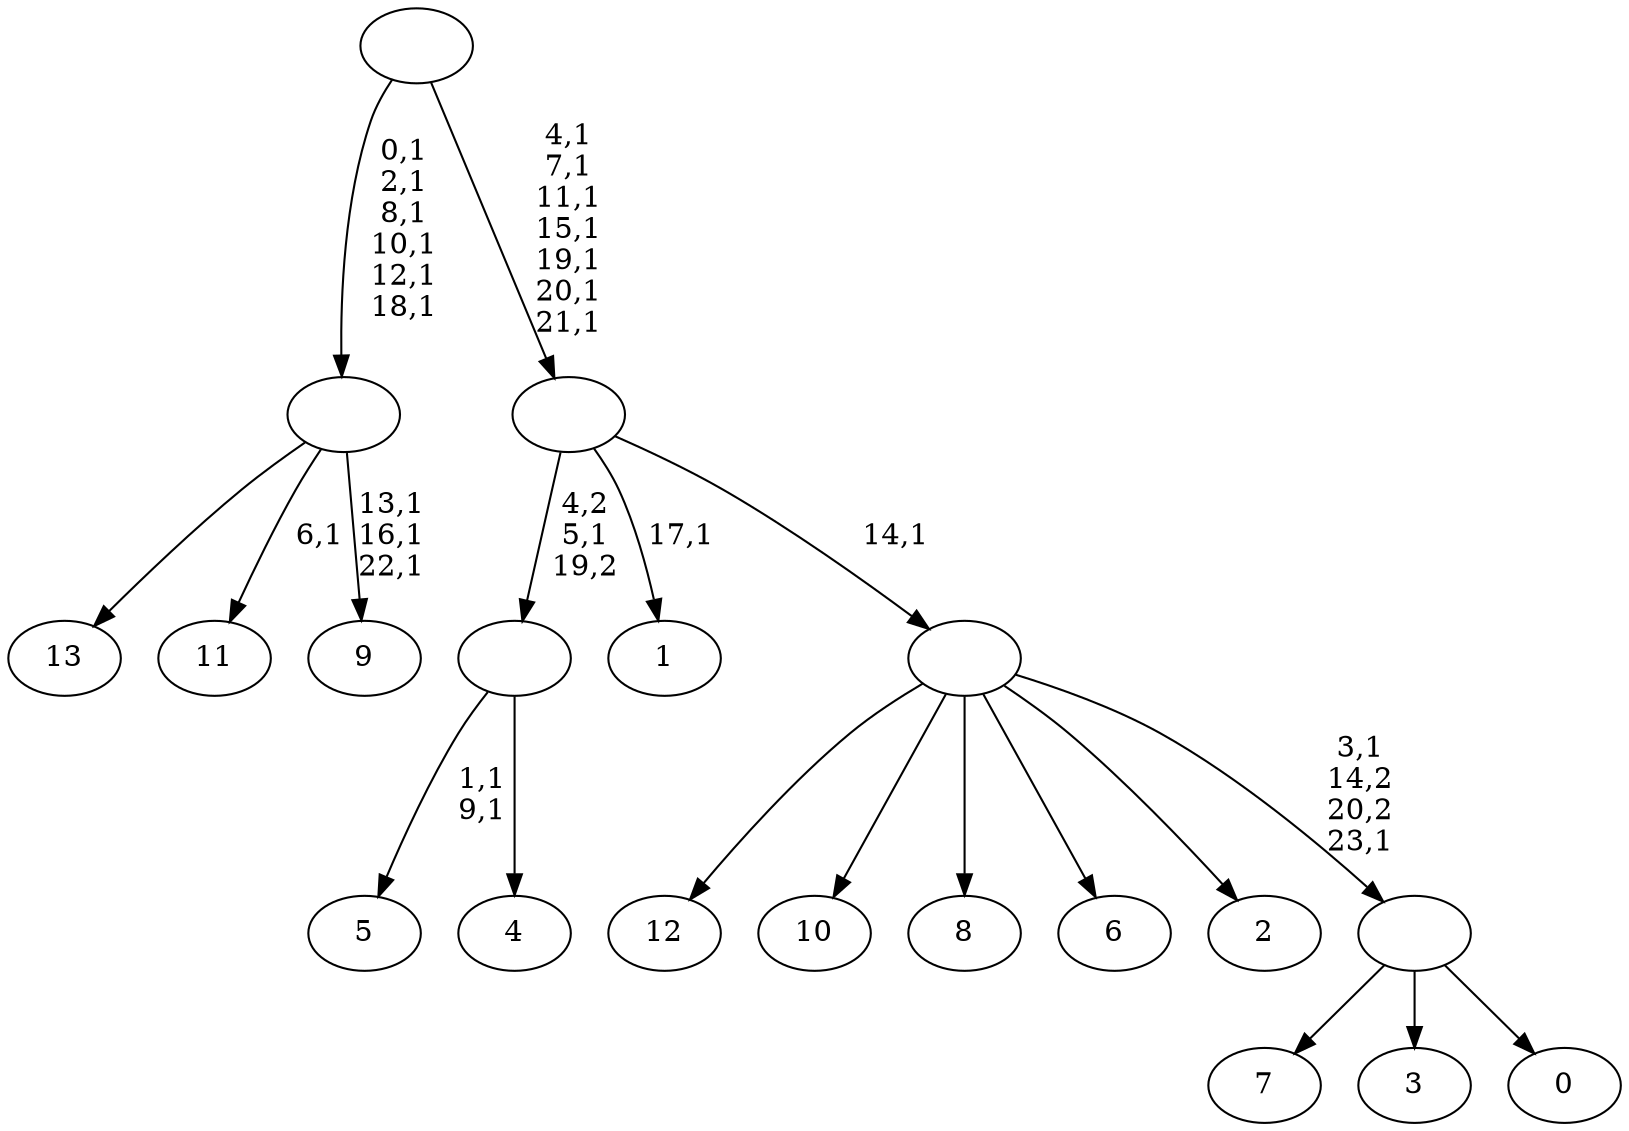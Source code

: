 digraph T {
	38 [label="13"]
	37 [label="12"]
	36 [label="11"]
	34 [label="10"]
	33 [label="9"]
	29 [label=""]
	23 [label="8"]
	22 [label="7"]
	21 [label="6"]
	20 [label="5"]
	17 [label="4"]
	16 [label=""]
	15 [label="3"]
	14 [label="2"]
	13 [label="1"]
	11 [label="0"]
	10 [label=""]
	8 [label=""]
	7 [label=""]
	0 [label=""]
	29 -> 33 [label="13,1\n16,1\n22,1"]
	29 -> 36 [label="6,1"]
	29 -> 38 [label=""]
	16 -> 20 [label="1,1\n9,1"]
	16 -> 17 [label=""]
	10 -> 22 [label=""]
	10 -> 15 [label=""]
	10 -> 11 [label=""]
	8 -> 10 [label="3,1\n14,2\n20,2\n23,1"]
	8 -> 37 [label=""]
	8 -> 34 [label=""]
	8 -> 23 [label=""]
	8 -> 21 [label=""]
	8 -> 14 [label=""]
	7 -> 13 [label="17,1"]
	7 -> 16 [label="4,2\n5,1\n19,2"]
	7 -> 8 [label="14,1"]
	0 -> 7 [label="4,1\n7,1\n11,1\n15,1\n19,1\n20,1\n21,1"]
	0 -> 29 [label="0,1\n2,1\n8,1\n10,1\n12,1\n18,1"]
}
